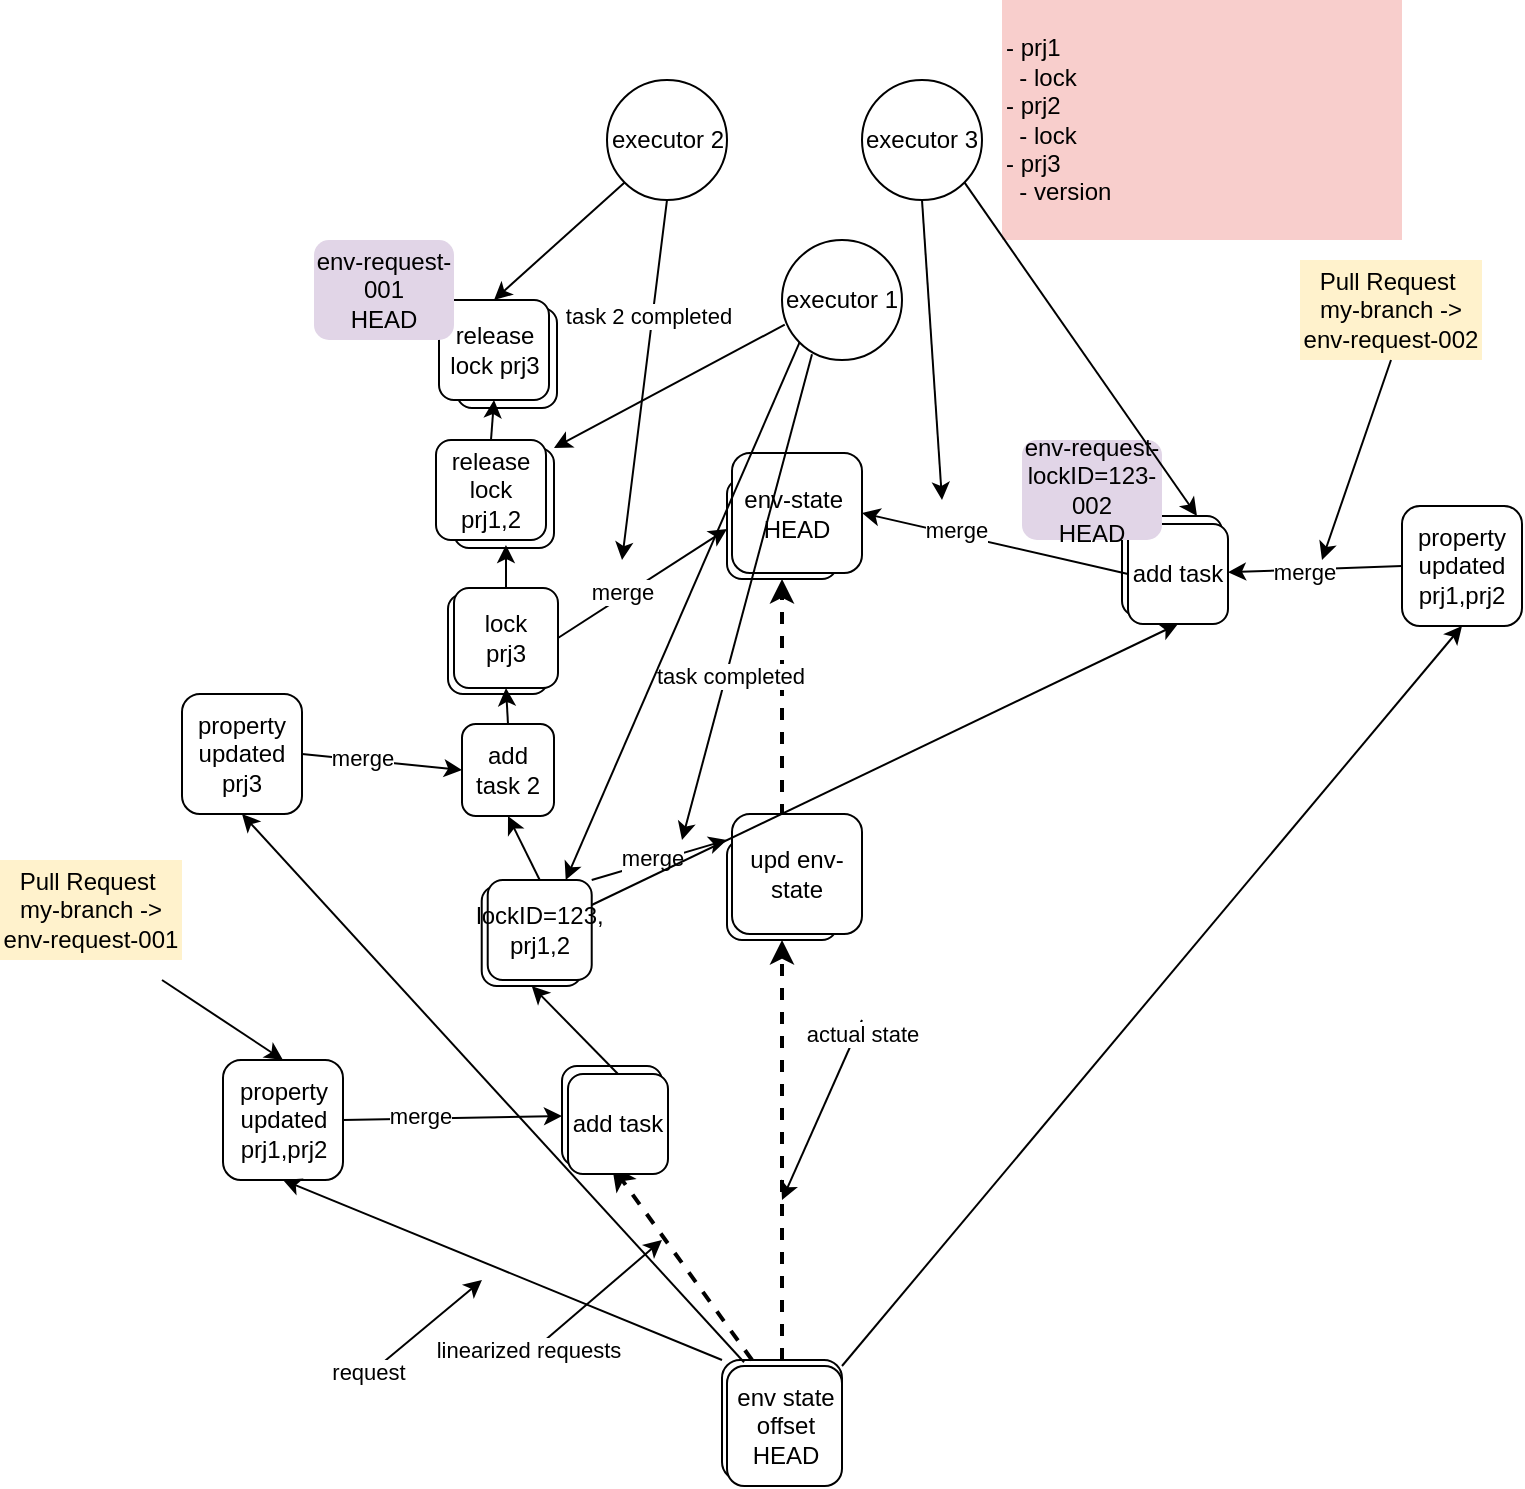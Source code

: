 <mxfile version="26.2.3">
  <diagram name="Page-1" id="kJdv7-yGnO9rXfNPzpO_">
    <mxGraphModel dx="1720" dy="1495" grid="1" gridSize="10" guides="1" tooltips="1" connect="1" arrows="1" fold="1" page="1" pageScale="1" pageWidth="850" pageHeight="1100" math="0" shadow="0">
      <root>
        <mxCell id="0" />
        <mxCell id="1" parent="0" />
        <mxCell id="tc9lPHJW7ty5cSRw3GDh-1" value="" style="rounded=1;whiteSpace=wrap;html=1;" parent="1" vertex="1">
          <mxGeometry x="330" y="250" width="60" height="60" as="geometry" />
        </mxCell>
        <mxCell id="tc9lPHJW7ty5cSRw3GDh-2" value="" style="rounded=1;whiteSpace=wrap;html=1;" parent="1" vertex="1">
          <mxGeometry x="250" y="103" width="50" height="50" as="geometry" />
        </mxCell>
        <mxCell id="tc9lPHJW7ty5cSRw3GDh-3" value="property updated&lt;div&gt;prj1,prj2&lt;/div&gt;" style="rounded=1;whiteSpace=wrap;html=1;" parent="1" vertex="1">
          <mxGeometry x="80.5" y="100" width="60" height="60" as="geometry" />
        </mxCell>
        <mxCell id="tc9lPHJW7ty5cSRw3GDh-4" value="env state offset HEAD" style="rounded=1;whiteSpace=wrap;html=1;" parent="1" vertex="1">
          <mxGeometry x="332.5" y="253" width="57.5" height="60" as="geometry" />
        </mxCell>
        <mxCell id="tc9lPHJW7ty5cSRw3GDh-5" value="" style="endArrow=classic;html=1;rounded=0;entryX=0.5;entryY=1;entryDx=0;entryDy=0;exitX=0.25;exitY=0;exitDx=0;exitDy=0;strokeWidth=2;dashed=1;" parent="1" source="tc9lPHJW7ty5cSRw3GDh-1" target="tc9lPHJW7ty5cSRw3GDh-2" edge="1">
          <mxGeometry width="50" height="50" relative="1" as="geometry">
            <mxPoint x="270" y="300" as="sourcePoint" />
            <mxPoint x="320" y="250" as="targetPoint" />
          </mxGeometry>
        </mxCell>
        <mxCell id="tc9lPHJW7ty5cSRw3GDh-6" value="" style="endArrow=classic;html=1;rounded=0;exitX=0;exitY=0;exitDx=0;exitDy=0;entryX=0.5;entryY=1;entryDx=0;entryDy=0;" parent="1" source="tc9lPHJW7ty5cSRw3GDh-1" target="tc9lPHJW7ty5cSRw3GDh-3" edge="1">
          <mxGeometry width="50" height="50" relative="1" as="geometry">
            <mxPoint x="220" y="200" as="sourcePoint" />
            <mxPoint x="270" y="150" as="targetPoint" />
          </mxGeometry>
        </mxCell>
        <mxCell id="tc9lPHJW7ty5cSRw3GDh-7" value="add task" style="rounded=1;whiteSpace=wrap;html=1;" parent="1" vertex="1">
          <mxGeometry x="253" y="107" width="50" height="50" as="geometry" />
        </mxCell>
        <mxCell id="tc9lPHJW7ty5cSRw3GDh-8" value="" style="endArrow=classic;html=1;rounded=0;exitX=0.5;exitY=0;exitDx=0;exitDy=0;strokeWidth=2;dashed=1;entryX=0.5;entryY=1;entryDx=0;entryDy=0;" parent="1" source="tc9lPHJW7ty5cSRw3GDh-13" edge="1" target="vAXXl4r_G6Kw9fOAu5oX-20">
          <mxGeometry width="50" height="50" relative="1" as="geometry">
            <mxPoint x="380" y="190" as="sourcePoint" />
            <mxPoint x="360" y="-300" as="targetPoint" />
          </mxGeometry>
        </mxCell>
        <mxCell id="tc9lPHJW7ty5cSRw3GDh-14" value="" style="endArrow=classic;html=1;rounded=0;exitX=0.5;exitY=0;exitDx=0;exitDy=0;strokeWidth=2;dashed=1;" parent="1" source="tc9lPHJW7ty5cSRw3GDh-1" target="tc9lPHJW7ty5cSRw3GDh-13" edge="1">
          <mxGeometry width="50" height="50" relative="1" as="geometry">
            <mxPoint x="360" y="250" as="sourcePoint" />
            <mxPoint x="360" y="-100" as="targetPoint" />
          </mxGeometry>
        </mxCell>
        <mxCell id="tc9lPHJW7ty5cSRw3GDh-13" value="" style="rounded=1;whiteSpace=wrap;html=1;" parent="1" vertex="1">
          <mxGeometry x="332.5" y="-10" width="55" height="50" as="geometry" />
        </mxCell>
        <mxCell id="tc9lPHJW7ty5cSRw3GDh-15" value="upd env-state" style="rounded=1;whiteSpace=wrap;html=1;" parent="1" vertex="1">
          <mxGeometry x="335" y="-23" width="65" height="60" as="geometry" />
        </mxCell>
        <mxCell id="tc9lPHJW7ty5cSRw3GDh-16" value="" style="endArrow=classic;html=1;rounded=0;exitX=1;exitY=0.5;exitDx=0;exitDy=0;entryX=0;entryY=0.5;entryDx=0;entryDy=0;" parent="1" source="tc9lPHJW7ty5cSRw3GDh-3" target="tc9lPHJW7ty5cSRw3GDh-2" edge="1">
          <mxGeometry width="50" height="50" relative="1" as="geometry">
            <mxPoint x="140" y="150" as="sourcePoint" />
            <mxPoint x="190" y="100" as="targetPoint" />
          </mxGeometry>
        </mxCell>
        <mxCell id="tc9lPHJW7ty5cSRw3GDh-37" value="merge" style="edgeLabel;html=1;align=center;verticalAlign=middle;resizable=0;points=[];" parent="tc9lPHJW7ty5cSRw3GDh-16" vertex="1" connectable="0">
          <mxGeometry x="-0.297" y="2" relative="1" as="geometry">
            <mxPoint as="offset" />
          </mxGeometry>
        </mxCell>
        <mxCell id="tc9lPHJW7ty5cSRw3GDh-17" value="" style="endArrow=classic;html=1;rounded=0;exitX=0.5;exitY=1;exitDx=0;exitDy=0;entryX=0.5;entryY=0;entryDx=0;entryDy=0;" parent="1" edge="1" target="tc9lPHJW7ty5cSRw3GDh-3">
          <mxGeometry width="50" height="50" relative="1" as="geometry">
            <mxPoint x="50" y="60" as="sourcePoint" />
            <mxPoint x="150" y="120" as="targetPoint" />
          </mxGeometry>
        </mxCell>
        <mxCell id="tc9lPHJW7ty5cSRw3GDh-21" value="" style="endArrow=classic;html=1;rounded=0;" parent="1" edge="1">
          <mxGeometry width="50" height="50" relative="1" as="geometry">
            <mxPoint x="230" y="250" as="sourcePoint" />
            <mxPoint x="300" y="190" as="targetPoint" />
          </mxGeometry>
        </mxCell>
        <mxCell id="tc9lPHJW7ty5cSRw3GDh-23" value="linearized requests" style="edgeLabel;html=1;align=center;verticalAlign=middle;resizable=0;points=[];" parent="tc9lPHJW7ty5cSRw3GDh-21" vertex="1" connectable="0">
          <mxGeometry x="-0.877" y="2" relative="1" as="geometry">
            <mxPoint as="offset" />
          </mxGeometry>
        </mxCell>
        <mxCell id="tc9lPHJW7ty5cSRw3GDh-24" value="" style="endArrow=classic;html=1;rounded=0;" parent="1" edge="1">
          <mxGeometry width="50" height="50" relative="1" as="geometry">
            <mxPoint x="400" y="80" as="sourcePoint" />
            <mxPoint x="360" y="170" as="targetPoint" />
          </mxGeometry>
        </mxCell>
        <mxCell id="tc9lPHJW7ty5cSRw3GDh-25" value="actual state" style="edgeLabel;html=1;align=center;verticalAlign=middle;resizable=0;points=[];" parent="tc9lPHJW7ty5cSRw3GDh-24" vertex="1" connectable="0">
          <mxGeometry x="-0.877" y="2" relative="1" as="geometry">
            <mxPoint as="offset" />
          </mxGeometry>
        </mxCell>
        <mxCell id="tc9lPHJW7ty5cSRw3GDh-26" value="" style="endArrow=classic;html=1;rounded=0;" parent="1" edge="1">
          <mxGeometry width="50" height="50" relative="1" as="geometry">
            <mxPoint x="150" y="260" as="sourcePoint" />
            <mxPoint x="210" y="210" as="targetPoint" />
          </mxGeometry>
        </mxCell>
        <mxCell id="tc9lPHJW7ty5cSRw3GDh-27" value="request" style="edgeLabel;html=1;align=center;verticalAlign=middle;resizable=0;points=[];" parent="tc9lPHJW7ty5cSRw3GDh-26" vertex="1" connectable="0">
          <mxGeometry x="-0.877" y="2" relative="1" as="geometry">
            <mxPoint as="offset" />
          </mxGeometry>
        </mxCell>
        <mxCell id="tc9lPHJW7ty5cSRw3GDh-31" value="" style="rounded=1;whiteSpace=wrap;html=1;" parent="1" vertex="1">
          <mxGeometry x="196" y="-206" width="50" height="50" as="geometry" />
        </mxCell>
        <mxCell id="tc9lPHJW7ty5cSRw3GDh-32" value="" style="endArrow=classic;html=1;rounded=0;exitX=0.5;exitY=0;exitDx=0;exitDy=0;entryX=0.636;entryY=1.05;entryDx=0;entryDy=0;entryPerimeter=0;" parent="1" source="vAXXl4r_G6Kw9fOAu5oX-13" target="tc9lPHJW7ty5cSRw3GDh-34" edge="1">
          <mxGeometry width="50" height="50" relative="1" as="geometry">
            <mxPoint x="282" y="-203.5" as="sourcePoint" />
            <mxPoint x="170" y="-210" as="targetPoint" />
          </mxGeometry>
        </mxCell>
        <mxCell id="tc9lPHJW7ty5cSRw3GDh-34" value="release lock prj1,2" style="rounded=1;whiteSpace=wrap;html=1;" parent="1" vertex="1">
          <mxGeometry x="187" y="-210" width="55" height="50" as="geometry" />
        </mxCell>
        <mxCell id="vAXXl4r_G6Kw9fOAu5oX-1" value="- prj1&lt;div&gt;&amp;nbsp; - lock&lt;/div&gt;&lt;div&gt;&lt;div&gt;- prj2&lt;/div&gt;&lt;div&gt;&amp;nbsp; - lock&lt;/div&gt;&lt;div&gt;&lt;span style=&quot;background-color: transparent; color: light-dark(rgb(0, 0, 0), rgb(255, 255, 255));&quot;&gt;- prj3&lt;/span&gt;&lt;/div&gt;&lt;/div&gt;&lt;div&gt;&amp;nbsp; - version&lt;/div&gt;" style="text;html=1;align=left;verticalAlign=middle;whiteSpace=wrap;rounded=0;fillColor=#f8cecc;strokeColor=none;" vertex="1" parent="1">
          <mxGeometry x="470" y="-430" width="200" height="120" as="geometry" />
        </mxCell>
        <mxCell id="vAXXl4r_G6Kw9fOAu5oX-7" value="" style="rounded=1;whiteSpace=wrap;html=1;" vertex="1" parent="1">
          <mxGeometry x="209.86" y="13" width="50" height="50" as="geometry" />
        </mxCell>
        <mxCell id="vAXXl4r_G6Kw9fOAu5oX-8" value="lockID=123,&lt;div&gt;prj1,2&lt;/div&gt;" style="rounded=1;whiteSpace=wrap;html=1;" vertex="1" parent="1">
          <mxGeometry x="212.86" y="10" width="52" height="50" as="geometry" />
        </mxCell>
        <mxCell id="vAXXl4r_G6Kw9fOAu5oX-10" value="" style="endArrow=classic;html=1;rounded=0;exitX=0.5;exitY=0;exitDx=0;exitDy=0;entryX=0.5;entryY=1;entryDx=0;entryDy=0;" edge="1" parent="1" source="tc9lPHJW7ty5cSRw3GDh-7" target="vAXXl4r_G6Kw9fOAu5oX-7">
          <mxGeometry width="50" height="50" relative="1" as="geometry">
            <mxPoint x="149" y="45" as="sourcePoint" />
            <mxPoint x="300" y="90" as="targetPoint" />
          </mxGeometry>
        </mxCell>
        <mxCell id="vAXXl4r_G6Kw9fOAu5oX-12" value="" style="rounded=1;whiteSpace=wrap;html=1;" vertex="1" parent="1">
          <mxGeometry x="193" y="-133" width="50" height="50" as="geometry" />
        </mxCell>
        <mxCell id="vAXXl4r_G6Kw9fOAu5oX-13" value="lock&lt;div&gt;prj3&lt;/div&gt;" style="rounded=1;whiteSpace=wrap;html=1;" vertex="1" parent="1">
          <mxGeometry x="196" y="-136" width="52" height="50" as="geometry" />
        </mxCell>
        <mxCell id="vAXXl4r_G6Kw9fOAu5oX-20" value="" style="rounded=1;whiteSpace=wrap;html=1;" vertex="1" parent="1">
          <mxGeometry x="332.5" y="-190.5" width="55" height="50" as="geometry" />
        </mxCell>
        <mxCell id="vAXXl4r_G6Kw9fOAu5oX-21" value="env-state&amp;nbsp; HEAD" style="rounded=1;whiteSpace=wrap;html=1;" vertex="1" parent="1">
          <mxGeometry x="335" y="-203.5" width="65" height="60" as="geometry" />
        </mxCell>
        <mxCell id="vAXXl4r_G6Kw9fOAu5oX-23" value="property updated&lt;div&gt;prj3&lt;/div&gt;" style="rounded=1;whiteSpace=wrap;html=1;" vertex="1" parent="1">
          <mxGeometry x="60" y="-83" width="60" height="60" as="geometry" />
        </mxCell>
        <mxCell id="vAXXl4r_G6Kw9fOAu5oX-24" value="" style="endArrow=classic;html=1;rounded=0;exitX=0.148;exitY=-0.031;exitDx=0;exitDy=0;exitPerimeter=0;entryX=0.5;entryY=1;entryDx=0;entryDy=0;" edge="1" parent="1" source="tc9lPHJW7ty5cSRw3GDh-4" target="vAXXl4r_G6Kw9fOAu5oX-23">
          <mxGeometry width="50" height="50" relative="1" as="geometry">
            <mxPoint x="240" y="300" as="sourcePoint" />
            <mxPoint x="290" y="250" as="targetPoint" />
          </mxGeometry>
        </mxCell>
        <mxCell id="vAXXl4r_G6Kw9fOAu5oX-26" value="" style="endArrow=classic;html=1;rounded=0;exitX=0.5;exitY=0;exitDx=0;exitDy=0;entryX=0.5;entryY=1;entryDx=0;entryDy=0;" edge="1" parent="1" source="vAXXl4r_G6Kw9fOAu5oX-8" target="vAXXl4r_G6Kw9fOAu5oX-25">
          <mxGeometry width="50" height="50" relative="1" as="geometry">
            <mxPoint x="286" y="25" as="sourcePoint" />
            <mxPoint x="258" y="-50" as="targetPoint" />
          </mxGeometry>
        </mxCell>
        <mxCell id="vAXXl4r_G6Kw9fOAu5oX-25" value="add task 2" style="rounded=1;whiteSpace=wrap;html=1;" vertex="1" parent="1">
          <mxGeometry x="200" y="-68" width="46" height="46" as="geometry" />
        </mxCell>
        <mxCell id="vAXXl4r_G6Kw9fOAu5oX-27" value="" style="endArrow=classic;html=1;rounded=0;exitX=1;exitY=0.5;exitDx=0;exitDy=0;entryX=0;entryY=0.5;entryDx=0;entryDy=0;" edge="1" parent="1" source="vAXXl4r_G6Kw9fOAu5oX-23" target="vAXXl4r_G6Kw9fOAu5oX-25">
          <mxGeometry width="50" height="50" relative="1" as="geometry">
            <mxPoint x="170" y="30" as="sourcePoint" />
            <mxPoint x="220" y="-20" as="targetPoint" />
          </mxGeometry>
        </mxCell>
        <mxCell id="vAXXl4r_G6Kw9fOAu5oX-28" value="merge" style="edgeLabel;html=1;align=center;verticalAlign=middle;resizable=0;points=[];" vertex="1" connectable="0" parent="vAXXl4r_G6Kw9fOAu5oX-27">
          <mxGeometry x="-0.267" y="1" relative="1" as="geometry">
            <mxPoint as="offset" />
          </mxGeometry>
        </mxCell>
        <mxCell id="vAXXl4r_G6Kw9fOAu5oX-29" value="" style="endArrow=classic;html=1;rounded=0;exitX=0.5;exitY=0;exitDx=0;exitDy=0;entryX=0.5;entryY=1;entryDx=0;entryDy=0;" edge="1" parent="1" source="vAXXl4r_G6Kw9fOAu5oX-25" target="vAXXl4r_G6Kw9fOAu5oX-13">
          <mxGeometry width="50" height="50" relative="1" as="geometry">
            <mxPoint x="280" y="-20" as="sourcePoint" />
            <mxPoint x="330" y="-70" as="targetPoint" />
          </mxGeometry>
        </mxCell>
        <mxCell id="vAXXl4r_G6Kw9fOAu5oX-35" value="" style="rounded=1;whiteSpace=wrap;html=1;" vertex="1" parent="1">
          <mxGeometry x="197.5" y="-276" width="50" height="50" as="geometry" />
        </mxCell>
        <mxCell id="vAXXl4r_G6Kw9fOAu5oX-36" value="release lock prj3" style="rounded=1;whiteSpace=wrap;html=1;" vertex="1" parent="1">
          <mxGeometry x="188.5" y="-280" width="55" height="50" as="geometry" />
        </mxCell>
        <mxCell id="vAXXl4r_G6Kw9fOAu5oX-37" value="" style="endArrow=classic;html=1;rounded=0;exitX=0.5;exitY=0;exitDx=0;exitDy=0;entryX=0.5;entryY=1;entryDx=0;entryDy=0;" edge="1" parent="1" source="tc9lPHJW7ty5cSRw3GDh-34" target="vAXXl4r_G6Kw9fOAu5oX-36">
          <mxGeometry width="50" height="50" relative="1" as="geometry">
            <mxPoint x="190" y="-260" as="sourcePoint" />
            <mxPoint x="240" y="-310" as="targetPoint" />
          </mxGeometry>
        </mxCell>
        <mxCell id="vAXXl4r_G6Kw9fOAu5oX-38" value="" style="endArrow=classic;html=1;rounded=0;exitX=1;exitY=0;exitDx=0;exitDy=0;entryX=0;entryY=0;entryDx=0;entryDy=0;" edge="1" parent="1" source="vAXXl4r_G6Kw9fOAu5oX-8" target="tc9lPHJW7ty5cSRw3GDh-13">
          <mxGeometry width="50" height="50" relative="1" as="geometry">
            <mxPoint x="260" y="-20" as="sourcePoint" />
            <mxPoint x="320" y="-70" as="targetPoint" />
          </mxGeometry>
        </mxCell>
        <mxCell id="vAXXl4r_G6Kw9fOAu5oX-39" value="merge" style="edgeLabel;html=1;align=center;verticalAlign=middle;resizable=0;points=[];" vertex="1" connectable="0" parent="vAXXl4r_G6Kw9fOAu5oX-38">
          <mxGeometry x="-0.092" y="3" relative="1" as="geometry">
            <mxPoint y="1" as="offset" />
          </mxGeometry>
        </mxCell>
        <mxCell id="vAXXl4r_G6Kw9fOAu5oX-40" value="executor 1" style="ellipse;whiteSpace=wrap;html=1;aspect=fixed;" vertex="1" parent="1">
          <mxGeometry x="360" y="-310" width="60" height="60" as="geometry" />
        </mxCell>
        <mxCell id="vAXXl4r_G6Kw9fOAu5oX-41" value="" style="endArrow=classic;html=1;rounded=0;exitX=0.25;exitY=0.953;exitDx=0;exitDy=0;exitPerimeter=0;" edge="1" parent="1" source="vAXXl4r_G6Kw9fOAu5oX-40">
          <mxGeometry width="50" height="50" relative="1" as="geometry">
            <mxPoint x="290" as="sourcePoint" />
            <mxPoint x="310" y="-10" as="targetPoint" />
          </mxGeometry>
        </mxCell>
        <mxCell id="vAXXl4r_G6Kw9fOAu5oX-53" value="task&amp;nbsp;&lt;span style=&quot;background-color: light-dark(#ffffff, var(--ge-dark-color, #121212)); color: light-dark(rgb(0, 0, 0), rgb(255, 255, 255));&quot;&gt;completed&lt;/span&gt;" style="edgeLabel;html=1;align=center;verticalAlign=middle;resizable=0;points=[];" vertex="1" connectable="0" parent="vAXXl4r_G6Kw9fOAu5oX-41">
          <mxGeometry x="0.316" y="2" relative="1" as="geometry">
            <mxPoint as="offset" />
          </mxGeometry>
        </mxCell>
        <mxCell id="vAXXl4r_G6Kw9fOAu5oX-42" value="" style="endArrow=classic;html=1;rounded=0;exitX=0.023;exitY=0.705;exitDx=0;exitDy=0;exitPerimeter=0;entryX=1;entryY=0;entryDx=0;entryDy=0;" edge="1" parent="1" source="vAXXl4r_G6Kw9fOAu5oX-40" target="tc9lPHJW7ty5cSRw3GDh-31">
          <mxGeometry width="50" height="50" relative="1" as="geometry">
            <mxPoint x="210" y="-280" as="sourcePoint" />
            <mxPoint x="260" y="-330" as="targetPoint" />
          </mxGeometry>
        </mxCell>
        <mxCell id="vAXXl4r_G6Kw9fOAu5oX-43" value="" style="endArrow=classic;html=1;rounded=0;exitX=0;exitY=1;exitDx=0;exitDy=0;entryX=0.75;entryY=0;entryDx=0;entryDy=0;" edge="1" parent="1" source="vAXXl4r_G6Kw9fOAu5oX-40" target="vAXXl4r_G6Kw9fOAu5oX-8">
          <mxGeometry width="50" height="50" relative="1" as="geometry">
            <mxPoint x="240" y="-170" as="sourcePoint" />
            <mxPoint x="290" y="-220" as="targetPoint" />
          </mxGeometry>
        </mxCell>
        <mxCell id="vAXXl4r_G6Kw9fOAu5oX-44" value="executor 2" style="ellipse;whiteSpace=wrap;html=1;aspect=fixed;" vertex="1" parent="1">
          <mxGeometry x="272.5" y="-390" width="60" height="60" as="geometry" />
        </mxCell>
        <mxCell id="vAXXl4r_G6Kw9fOAu5oX-45" value="" style="endArrow=classic;html=1;rounded=0;exitX=0;exitY=1;exitDx=0;exitDy=0;entryX=0.5;entryY=0;entryDx=0;entryDy=0;" edge="1" parent="1" source="vAXXl4r_G6Kw9fOAu5oX-44" target="vAXXl4r_G6Kw9fOAu5oX-36">
          <mxGeometry width="50" height="50" relative="1" as="geometry">
            <mxPoint x="90" y="-360" as="sourcePoint" />
            <mxPoint x="140" y="-410" as="targetPoint" />
          </mxGeometry>
        </mxCell>
        <mxCell id="vAXXl4r_G6Kw9fOAu5oX-47" value="" style="endArrow=classic;html=1;rounded=0;exitX=0.5;exitY=1;exitDx=0;exitDy=0;" edge="1" parent="1" source="vAXXl4r_G6Kw9fOAu5oX-44">
          <mxGeometry width="50" height="50" relative="1" as="geometry">
            <mxPoint x="400" y="-370" as="sourcePoint" />
            <mxPoint x="280" y="-150" as="targetPoint" />
          </mxGeometry>
        </mxCell>
        <mxCell id="vAXXl4r_G6Kw9fOAu5oX-54" value="task 2 completed" style="edgeLabel;html=1;align=center;verticalAlign=middle;resizable=0;points=[];" vertex="1" connectable="0" parent="vAXXl4r_G6Kw9fOAu5oX-47">
          <mxGeometry x="-0.354" y="-3" relative="1" as="geometry">
            <mxPoint as="offset" />
          </mxGeometry>
        </mxCell>
        <mxCell id="vAXXl4r_G6Kw9fOAu5oX-48" value="" style="endArrow=classic;html=1;rounded=0;exitX=1;exitY=0.5;exitDx=0;exitDy=0;entryX=0;entryY=0.5;entryDx=0;entryDy=0;" edge="1" parent="1" source="vAXXl4r_G6Kw9fOAu5oX-13" target="vAXXl4r_G6Kw9fOAu5oX-20">
          <mxGeometry width="50" height="50" relative="1" as="geometry">
            <mxPoint x="80" y="-140" as="sourcePoint" />
            <mxPoint x="320" y="-170" as="targetPoint" />
          </mxGeometry>
        </mxCell>
        <mxCell id="vAXXl4r_G6Kw9fOAu5oX-51" value="merge" style="edgeLabel;html=1;align=center;verticalAlign=middle;resizable=0;points=[];" vertex="1" connectable="0" parent="vAXXl4r_G6Kw9fOAu5oX-48">
          <mxGeometry x="-0.229" y="2" relative="1" as="geometry">
            <mxPoint as="offset" />
          </mxGeometry>
        </mxCell>
        <mxCell id="vAXXl4r_G6Kw9fOAu5oX-22" value="env-request-001&lt;div&gt;HEAD&lt;/div&gt;" style="rounded=1;whiteSpace=wrap;html=1;fillColor=#e1d5e7;strokeColor=none;" vertex="1" parent="1">
          <mxGeometry x="126" y="-310" width="70" height="50" as="geometry" />
        </mxCell>
        <mxCell id="vAXXl4r_G6Kw9fOAu5oX-56" value="" style="rounded=1;whiteSpace=wrap;html=1;" vertex="1" parent="1">
          <mxGeometry x="530" y="-172" width="50" height="50" as="geometry" />
        </mxCell>
        <mxCell id="vAXXl4r_G6Kw9fOAu5oX-57" value="add task" style="rounded=1;whiteSpace=wrap;html=1;" vertex="1" parent="1">
          <mxGeometry x="533" y="-168" width="50" height="50" as="geometry" />
        </mxCell>
        <mxCell id="vAXXl4r_G6Kw9fOAu5oX-58" value="" style="endArrow=classic;html=1;rounded=0;entryX=0.5;entryY=1;entryDx=0;entryDy=0;exitX=1;exitY=0.25;exitDx=0;exitDy=0;" edge="1" parent="1" source="vAXXl4r_G6Kw9fOAu5oX-8" target="vAXXl4r_G6Kw9fOAu5oX-57">
          <mxGeometry width="50" height="50" relative="1" as="geometry">
            <mxPoint x="450" y="-30" as="sourcePoint" />
            <mxPoint x="470" y="210" as="targetPoint" />
          </mxGeometry>
        </mxCell>
        <mxCell id="vAXXl4r_G6Kw9fOAu5oX-59" value="env-request-lockID=123-002&lt;div&gt;HEAD&lt;/div&gt;" style="rounded=1;whiteSpace=wrap;html=1;fillColor=#e1d5e7;strokeColor=none;" vertex="1" parent="1">
          <mxGeometry x="480" y="-210" width="70" height="50" as="geometry" />
        </mxCell>
        <mxCell id="vAXXl4r_G6Kw9fOAu5oX-61" value="property updated&lt;div&gt;prj1,prj2&lt;/div&gt;" style="rounded=1;whiteSpace=wrap;html=1;" vertex="1" parent="1">
          <mxGeometry x="670" y="-177" width="60" height="60" as="geometry" />
        </mxCell>
        <mxCell id="vAXXl4r_G6Kw9fOAu5oX-62" value="" style="endArrow=classic;html=1;rounded=0;exitX=0;exitY=0.5;exitDx=0;exitDy=0;" edge="1" parent="1" source="vAXXl4r_G6Kw9fOAu5oX-61" target="vAXXl4r_G6Kw9fOAu5oX-57">
          <mxGeometry width="50" height="50" relative="1" as="geometry">
            <mxPoint x="590" y="40" as="sourcePoint" />
            <mxPoint x="640" y="-10" as="targetPoint" />
          </mxGeometry>
        </mxCell>
        <mxCell id="vAXXl4r_G6Kw9fOAu5oX-63" value="merge" style="edgeLabel;html=1;align=center;verticalAlign=middle;resizable=0;points=[];" vertex="1" connectable="0" parent="vAXXl4r_G6Kw9fOAu5oX-62">
          <mxGeometry x="0.13" y="1" relative="1" as="geometry">
            <mxPoint as="offset" />
          </mxGeometry>
        </mxCell>
        <mxCell id="vAXXl4r_G6Kw9fOAu5oX-64" value="" style="endArrow=classic;html=1;rounded=0;exitX=1;exitY=0;exitDx=0;exitDy=0;entryX=0.5;entryY=1;entryDx=0;entryDy=0;" edge="1" parent="1" source="tc9lPHJW7ty5cSRw3GDh-4" target="vAXXl4r_G6Kw9fOAu5oX-61">
          <mxGeometry width="50" height="50" relative="1" as="geometry">
            <mxPoint x="580" y="210" as="sourcePoint" />
            <mxPoint x="630" y="160" as="targetPoint" />
          </mxGeometry>
        </mxCell>
        <mxCell id="vAXXl4r_G6Kw9fOAu5oX-65" value="&lt;div&gt;Pull Request&amp;nbsp;&lt;/div&gt;&lt;div&gt;&lt;span style=&quot;background-color: transparent; color: light-dark(rgb(0, 0, 0), rgb(255, 255, 255));&quot;&gt;my-branch -&amp;gt; env-request-001&lt;/span&gt;&lt;/div&gt;" style="text;html=1;align=center;verticalAlign=middle;whiteSpace=wrap;rounded=0;fillColor=#fff2cc;strokeColor=none;" vertex="1" parent="1">
          <mxGeometry x="-31" width="91" height="50" as="geometry" />
        </mxCell>
        <mxCell id="vAXXl4r_G6Kw9fOAu5oX-66" value="&lt;div&gt;Pull Request&amp;nbsp;&lt;/div&gt;&lt;div&gt;&lt;span style=&quot;background-color: transparent; color: light-dark(rgb(0, 0, 0), rgb(255, 255, 255));&quot;&gt;my-branch -&amp;gt; env-request-002&lt;/span&gt;&lt;/div&gt;" style="text;html=1;align=center;verticalAlign=middle;whiteSpace=wrap;rounded=0;fillColor=#fff2cc;strokeColor=none;" vertex="1" parent="1">
          <mxGeometry x="619" y="-300" width="91" height="50" as="geometry" />
        </mxCell>
        <mxCell id="vAXXl4r_G6Kw9fOAu5oX-67" value="" style="endArrow=classic;html=1;rounded=0;exitX=0.5;exitY=1;exitDx=0;exitDy=0;" edge="1" parent="1" source="vAXXl4r_G6Kw9fOAu5oX-66">
          <mxGeometry width="50" height="50" relative="1" as="geometry">
            <mxPoint x="730" y="-50" as="sourcePoint" />
            <mxPoint x="630" y="-150" as="targetPoint" />
          </mxGeometry>
        </mxCell>
        <mxCell id="vAXXl4r_G6Kw9fOAu5oX-69" value="" style="endArrow=classic;html=1;rounded=0;exitX=0;exitY=0.5;exitDx=0;exitDy=0;entryX=1;entryY=0.5;entryDx=0;entryDy=0;" edge="1" parent="1" source="vAXXl4r_G6Kw9fOAu5oX-57" target="vAXXl4r_G6Kw9fOAu5oX-21">
          <mxGeometry width="50" height="50" relative="1" as="geometry">
            <mxPoint x="410" y="-90" as="sourcePoint" />
            <mxPoint x="460" y="-140" as="targetPoint" />
          </mxGeometry>
        </mxCell>
        <mxCell id="vAXXl4r_G6Kw9fOAu5oX-70" value="merge" style="edgeLabel;html=1;align=center;verticalAlign=middle;resizable=0;points=[];" vertex="1" connectable="0" parent="vAXXl4r_G6Kw9fOAu5oX-69">
          <mxGeometry x="0.308" y="-2" relative="1" as="geometry">
            <mxPoint as="offset" />
          </mxGeometry>
        </mxCell>
        <mxCell id="vAXXl4r_G6Kw9fOAu5oX-71" value="executor 3" style="ellipse;whiteSpace=wrap;html=1;aspect=fixed;" vertex="1" parent="1">
          <mxGeometry x="400" y="-390" width="60" height="60" as="geometry" />
        </mxCell>
        <mxCell id="vAXXl4r_G6Kw9fOAu5oX-72" value="" style="endArrow=classic;html=1;rounded=0;exitX=0.5;exitY=1;exitDx=0;exitDy=0;" edge="1" parent="1" source="vAXXl4r_G6Kw9fOAu5oX-71">
          <mxGeometry width="50" height="50" relative="1" as="geometry">
            <mxPoint x="440" y="-200" as="sourcePoint" />
            <mxPoint x="440" y="-180" as="targetPoint" />
          </mxGeometry>
        </mxCell>
        <mxCell id="vAXXl4r_G6Kw9fOAu5oX-73" value="" style="endArrow=classic;html=1;rounded=0;exitX=1;exitY=1;exitDx=0;exitDy=0;entryX=0.75;entryY=0;entryDx=0;entryDy=0;" edge="1" parent="1" source="vAXXl4r_G6Kw9fOAu5oX-71" target="vAXXl4r_G6Kw9fOAu5oX-56">
          <mxGeometry width="50" height="50" relative="1" as="geometry">
            <mxPoint x="470" y="-230" as="sourcePoint" />
            <mxPoint x="520" y="-280" as="targetPoint" />
          </mxGeometry>
        </mxCell>
      </root>
    </mxGraphModel>
  </diagram>
</mxfile>
